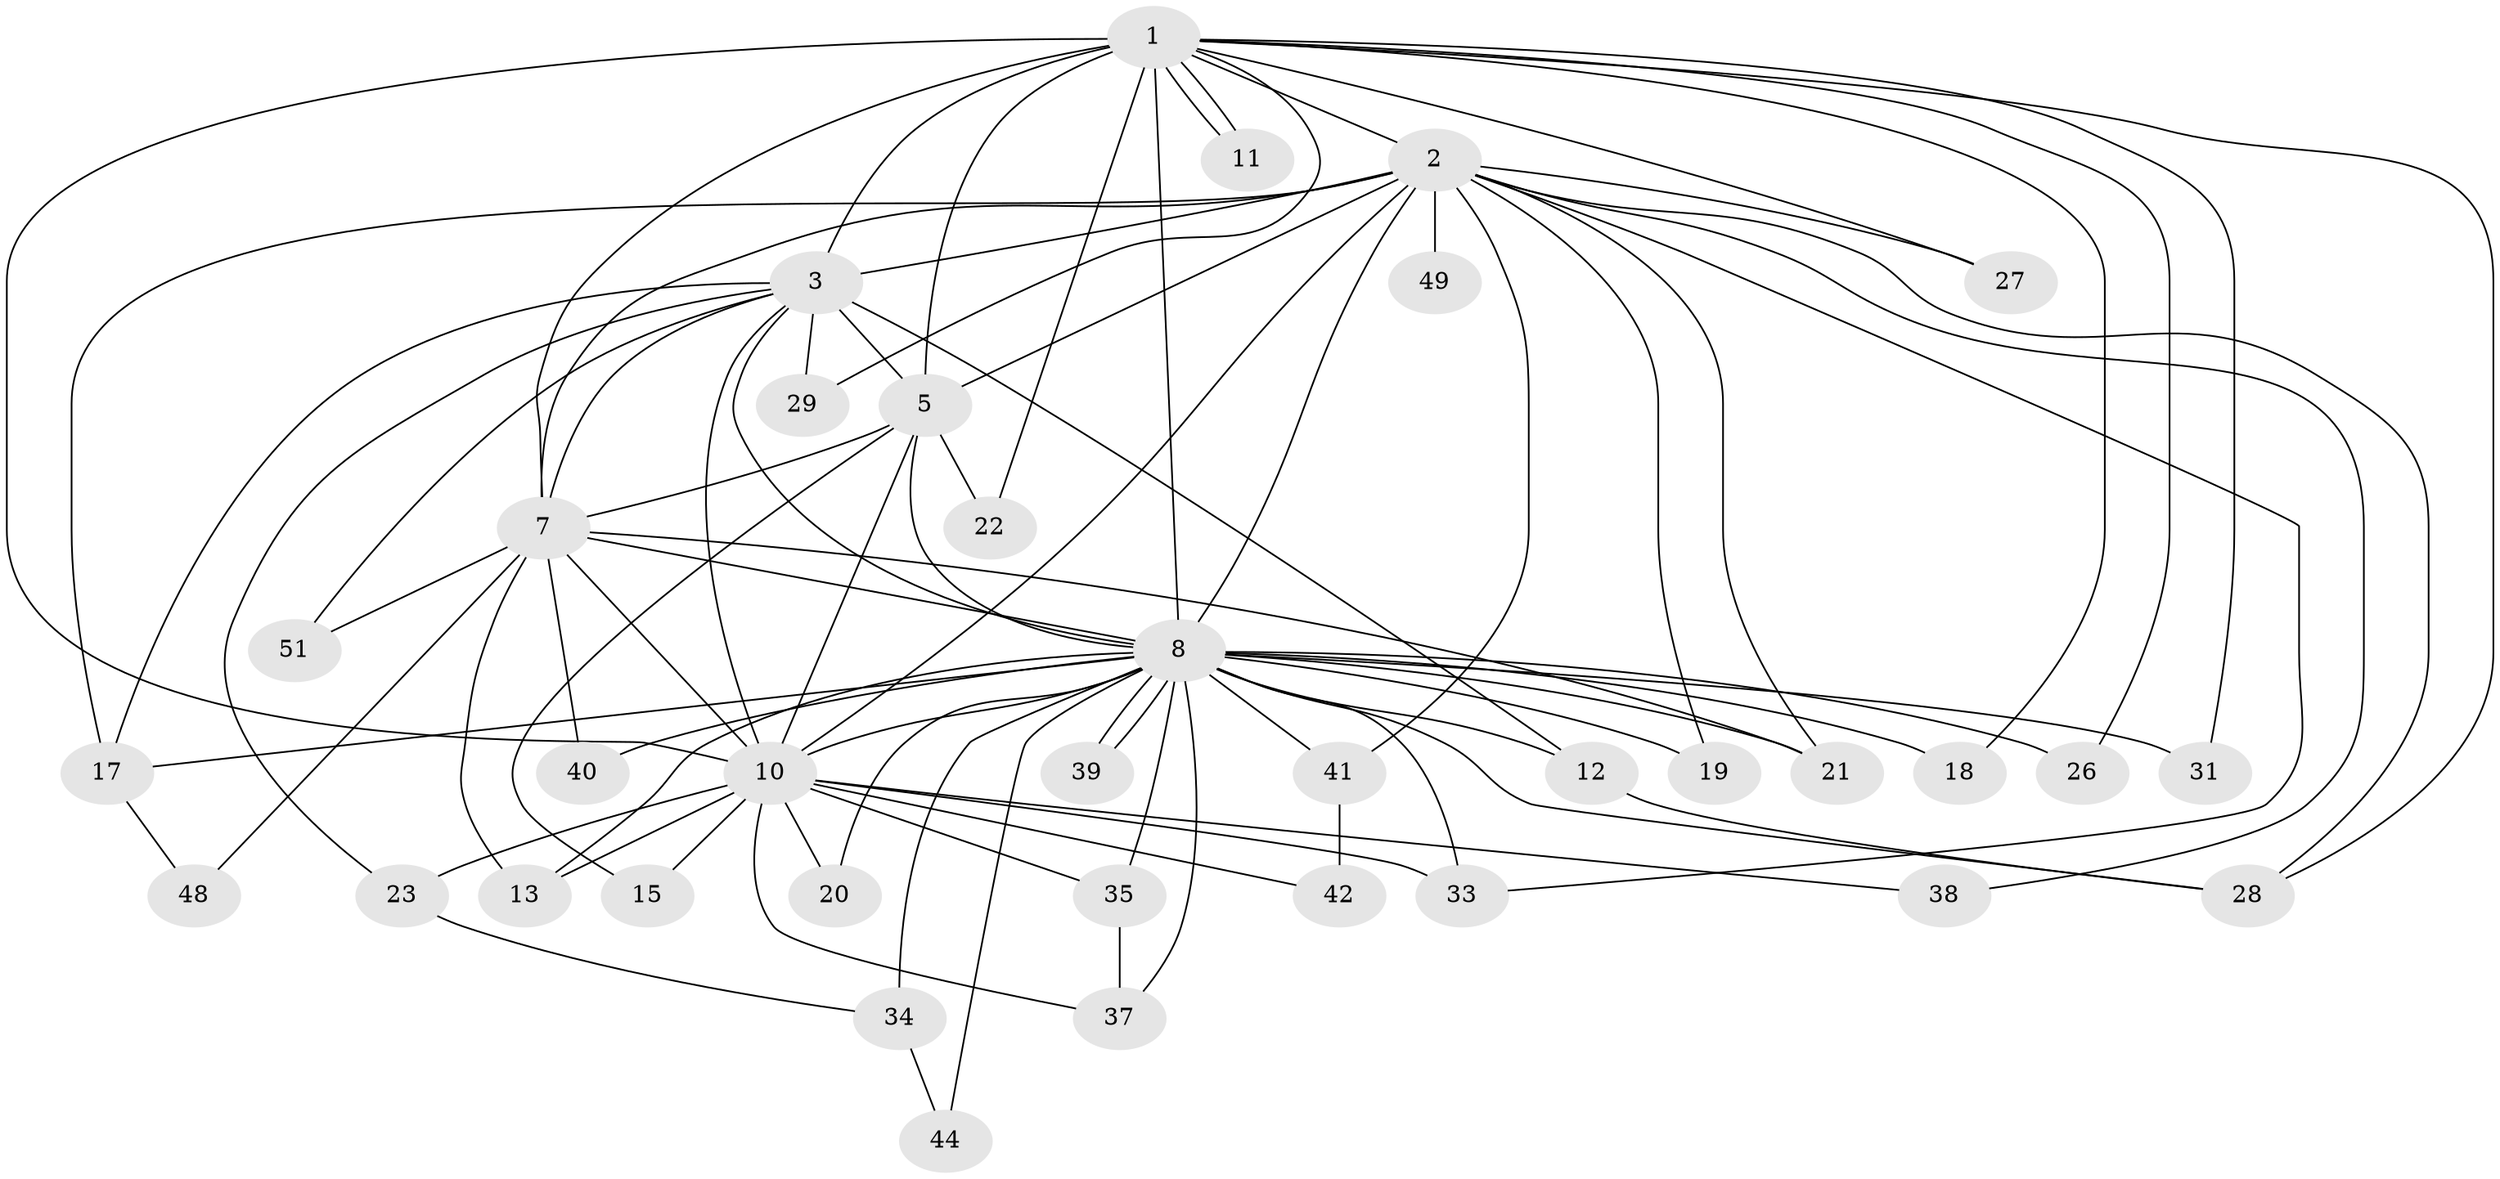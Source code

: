 // Generated by graph-tools (version 1.1) at 2025/23/03/03/25 07:23:45]
// undirected, 36 vertices, 85 edges
graph export_dot {
graph [start="1"]
  node [color=gray90,style=filled];
  1 [super="+6"];
  2 [super="+4"];
  3 [super="+24"];
  5 [super="+14"];
  7 [super="+16"];
  8 [super="+9"];
  10 [super="+46"];
  11;
  12 [super="+30"];
  13 [super="+36"];
  15;
  17 [super="+25"];
  18;
  19;
  20;
  21 [super="+32"];
  22;
  23;
  26;
  27;
  28 [super="+43"];
  29;
  31;
  33 [super="+45"];
  34 [super="+50"];
  35;
  37 [super="+47"];
  38;
  39;
  40;
  41;
  42;
  44;
  48;
  49;
  51;
  1 -- 2 [weight=4];
  1 -- 3 [weight=2];
  1 -- 5 [weight=2];
  1 -- 7 [weight=2];
  1 -- 8 [weight=4];
  1 -- 10 [weight=2];
  1 -- 11;
  1 -- 11;
  1 -- 26;
  1 -- 27;
  1 -- 29;
  1 -- 31;
  1 -- 18;
  1 -- 22;
  1 -- 28;
  2 -- 3 [weight=3];
  2 -- 5 [weight=2];
  2 -- 7 [weight=2];
  2 -- 8 [weight=4];
  2 -- 10 [weight=2];
  2 -- 21;
  2 -- 38;
  2 -- 49 [weight=2];
  2 -- 17;
  2 -- 19;
  2 -- 27;
  2 -- 28;
  2 -- 33;
  2 -- 41;
  3 -- 5 [weight=2];
  3 -- 7;
  3 -- 8 [weight=2];
  3 -- 10;
  3 -- 12;
  3 -- 17;
  3 -- 23;
  3 -- 51;
  3 -- 29;
  5 -- 7;
  5 -- 8 [weight=2];
  5 -- 10;
  5 -- 22;
  5 -- 15;
  7 -- 8 [weight=2];
  7 -- 10;
  7 -- 13 [weight=2];
  7 -- 21;
  7 -- 40;
  7 -- 48;
  7 -- 51;
  8 -- 10 [weight=2];
  8 -- 12;
  8 -- 18;
  8 -- 20;
  8 -- 26;
  8 -- 28;
  8 -- 31;
  8 -- 33;
  8 -- 34;
  8 -- 35;
  8 -- 37;
  8 -- 39;
  8 -- 39;
  8 -- 40;
  8 -- 41;
  8 -- 44;
  8 -- 13;
  8 -- 19;
  8 -- 17;
  8 -- 21;
  10 -- 15;
  10 -- 20;
  10 -- 23;
  10 -- 35;
  10 -- 37;
  10 -- 38;
  10 -- 42;
  10 -- 13;
  10 -- 33;
  12 -- 28;
  17 -- 48;
  23 -- 34;
  34 -- 44;
  35 -- 37;
  41 -- 42;
}
